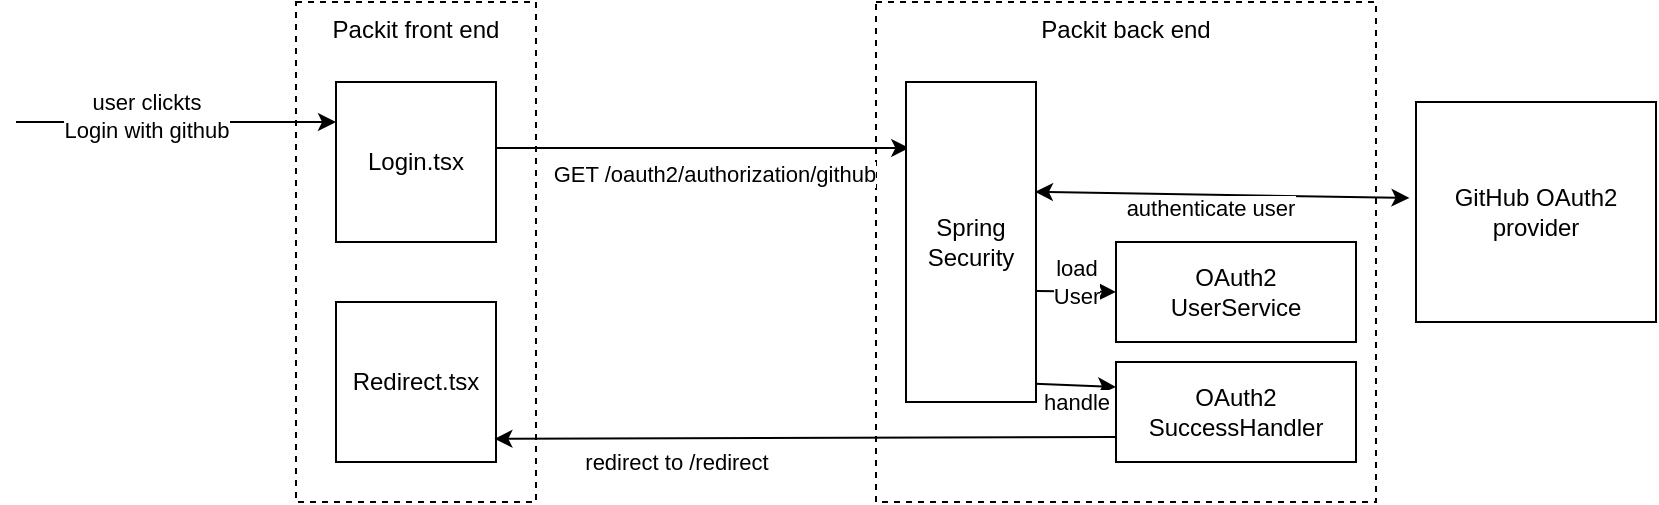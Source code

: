 <mxfile version="22.1.1" type="google">
  <diagram name="Page-1" id="hU-UQD-MKlNraYHUYr7f">
    <mxGraphModel grid="1" page="1" gridSize="10" guides="1" tooltips="1" connect="1" arrows="1" fold="1" pageScale="1" pageWidth="850" pageHeight="1100" math="0" shadow="0">
      <root>
        <mxCell id="0" />
        <mxCell id="1" parent="0" />
        <mxCell id="yobG7MzBSOOKyWzDSf1Z-3" value="Packit front end" style="rounded=0;whiteSpace=wrap;html=1;verticalAlign=top;dashed=1;" vertex="1" parent="1">
          <mxGeometry x="150" y="20" width="120" height="250" as="geometry" />
        </mxCell>
        <mxCell id="yobG7MzBSOOKyWzDSf1Z-4" value="Packit back end" style="rounded=0;whiteSpace=wrap;html=1;verticalAlign=top;dashed=1;" vertex="1" parent="1">
          <mxGeometry x="440" y="20" width="250" height="250" as="geometry" />
        </mxCell>
        <mxCell id="yobG7MzBSOOKyWzDSf1Z-5" value="GitHub OAuth2 provider" style="rounded=0;whiteSpace=wrap;html=1;" vertex="1" parent="1">
          <mxGeometry x="710" y="70" width="120" height="110" as="geometry" />
        </mxCell>
        <mxCell id="yobG7MzBSOOKyWzDSf1Z-6" value="Login.tsx" style="whiteSpace=wrap;html=1;aspect=fixed;" vertex="1" parent="1">
          <mxGeometry x="170" y="60" width="80" height="80" as="geometry" />
        </mxCell>
        <mxCell id="yobG7MzBSOOKyWzDSf1Z-12" value="" style="endArrow=classic;html=1;rounded=0;entryX=0;entryY=0.25;entryDx=0;entryDy=0;" edge="1" parent="1" target="yobG7MzBSOOKyWzDSf1Z-6">
          <mxGeometry width="50" height="50" relative="1" as="geometry">
            <mxPoint x="10" y="80" as="sourcePoint" />
            <mxPoint x="400" y="200" as="targetPoint" />
          </mxGeometry>
        </mxCell>
        <mxCell id="yobG7MzBSOOKyWzDSf1Z-13" value="user clickts&lt;br&gt;Login with github" style="edgeLabel;html=1;align=center;verticalAlign=middle;resizable=0;points=[];" connectable="0" vertex="1" parent="yobG7MzBSOOKyWzDSf1Z-12">
          <mxGeometry x="-0.195" y="3" relative="1" as="geometry">
            <mxPoint as="offset" />
          </mxGeometry>
        </mxCell>
        <mxCell id="yobG7MzBSOOKyWzDSf1Z-14" value="" style="endArrow=classic;html=1;rounded=0;entryX=0.025;entryY=0.206;entryDx=0;entryDy=0;entryPerimeter=0;" edge="1" parent="1" target="yobG7MzBSOOKyWzDSf1Z-17">
          <mxGeometry width="50" height="50" relative="1" as="geometry">
            <mxPoint x="250" y="93" as="sourcePoint" />
            <mxPoint x="400" y="290" as="targetPoint" />
          </mxGeometry>
        </mxCell>
        <mxCell id="yobG7MzBSOOKyWzDSf1Z-18" value="GET /oauth2/authorization/github" style="edgeLabel;html=1;align=center;verticalAlign=middle;resizable=0;points=[];" connectable="0" vertex="1" parent="yobG7MzBSOOKyWzDSf1Z-14">
          <mxGeometry x="-0.509" y="2" relative="1" as="geometry">
            <mxPoint x="58" y="15" as="offset" />
          </mxGeometry>
        </mxCell>
        <mxCell id="yobG7MzBSOOKyWzDSf1Z-17" value="Spring &lt;br&gt;Security" style="rounded=0;whiteSpace=wrap;html=1;" vertex="1" parent="1">
          <mxGeometry x="455" y="60" width="65" height="160" as="geometry" />
        </mxCell>
        <mxCell id="yobG7MzBSOOKyWzDSf1Z-19" value="" style="endArrow=classic;startArrow=classic;html=1;rounded=0;entryX=-0.027;entryY=0.436;entryDx=0;entryDy=0;entryPerimeter=0;exitX=0.992;exitY=0.343;exitDx=0;exitDy=0;exitPerimeter=0;" edge="1" parent="1" source="yobG7MzBSOOKyWzDSf1Z-17" target="yobG7MzBSOOKyWzDSf1Z-5">
          <mxGeometry width="50" height="50" relative="1" as="geometry">
            <mxPoint x="570" y="110" as="sourcePoint" />
            <mxPoint x="620" y="60" as="targetPoint" />
          </mxGeometry>
        </mxCell>
        <mxCell id="yobG7MzBSOOKyWzDSf1Z-20" value="authenticate user" style="edgeLabel;html=1;align=center;verticalAlign=middle;resizable=0;points=[];" connectable="0" vertex="1" parent="yobG7MzBSOOKyWzDSf1Z-19">
          <mxGeometry x="-0.19" relative="1" as="geometry">
            <mxPoint x="11" y="7" as="offset" />
          </mxGeometry>
        </mxCell>
        <mxCell id="yobG7MzBSOOKyWzDSf1Z-21" value="OAuth2&lt;br&gt;UserService" style="rounded=0;whiteSpace=wrap;html=1;" vertex="1" parent="1">
          <mxGeometry x="560" y="140" width="120" height="50" as="geometry" />
        </mxCell>
        <mxCell id="yobG7MzBSOOKyWzDSf1Z-22" value="OAuth2&lt;br&gt;SuccessHandler" style="rounded=0;whiteSpace=wrap;html=1;" vertex="1" parent="1">
          <mxGeometry x="560" y="200" width="120" height="50" as="geometry" />
        </mxCell>
        <mxCell id="yobG7MzBSOOKyWzDSf1Z-23" value="load&lt;br&gt;User" style="endArrow=classic;html=1;rounded=0;exitX=1.006;exitY=0.653;exitDx=0;exitDy=0;exitPerimeter=0;entryX=0;entryY=0.5;entryDx=0;entryDy=0;" edge="1" parent="1" source="yobG7MzBSOOKyWzDSf1Z-17" target="yobG7MzBSOOKyWzDSf1Z-21">
          <mxGeometry x="-0.013" y="5" width="50" height="50" relative="1" as="geometry">
            <mxPoint x="350" y="340" as="sourcePoint" />
            <mxPoint x="400" y="290" as="targetPoint" />
            <mxPoint as="offset" />
          </mxGeometry>
        </mxCell>
        <mxCell id="yobG7MzBSOOKyWzDSf1Z-27" value="" style="endArrow=classic;html=1;rounded=0;exitX=0.994;exitY=0.943;exitDx=0;exitDy=0;exitPerimeter=0;entryX=0;entryY=0.25;entryDx=0;entryDy=0;" edge="1" parent="1" source="yobG7MzBSOOKyWzDSf1Z-17" target="yobG7MzBSOOKyWzDSf1Z-22">
          <mxGeometry width="50" height="50" relative="1" as="geometry">
            <mxPoint x="350" y="340" as="sourcePoint" />
            <mxPoint x="400" y="290" as="targetPoint" />
          </mxGeometry>
        </mxCell>
        <mxCell id="yobG7MzBSOOKyWzDSf1Z-28" value="handle" style="edgeLabel;html=1;align=center;verticalAlign=middle;resizable=0;points=[];" connectable="0" vertex="1" parent="yobG7MzBSOOKyWzDSf1Z-27">
          <mxGeometry x="0.009" relative="1" as="geometry">
            <mxPoint y="8" as="offset" />
          </mxGeometry>
        </mxCell>
        <mxCell id="yobG7MzBSOOKyWzDSf1Z-29" value="Redirect.tsx" style="whiteSpace=wrap;html=1;aspect=fixed;" vertex="1" parent="1">
          <mxGeometry x="170" y="170" width="80" height="80" as="geometry" />
        </mxCell>
        <mxCell id="yobG7MzBSOOKyWzDSf1Z-30" value="" style="endArrow=classic;html=1;rounded=0;exitX=0;exitY=0.75;exitDx=0;exitDy=0;entryX=0.99;entryY=0.855;entryDx=0;entryDy=0;entryPerimeter=0;" edge="1" parent="1" source="yobG7MzBSOOKyWzDSf1Z-22" target="yobG7MzBSOOKyWzDSf1Z-29">
          <mxGeometry width="50" height="50" relative="1" as="geometry">
            <mxPoint x="350" y="340" as="sourcePoint" />
            <mxPoint x="400" y="290" as="targetPoint" />
          </mxGeometry>
        </mxCell>
        <mxCell id="yobG7MzBSOOKyWzDSf1Z-31" value="redirect to /redirect" style="edgeLabel;html=1;align=center;verticalAlign=middle;resizable=0;points=[];" connectable="0" vertex="1" parent="yobG7MzBSOOKyWzDSf1Z-30">
          <mxGeometry x="0.557" y="2" relative="1" as="geometry">
            <mxPoint x="22" y="10" as="offset" />
          </mxGeometry>
        </mxCell>
      </root>
    </mxGraphModel>
  </diagram>
</mxfile>
